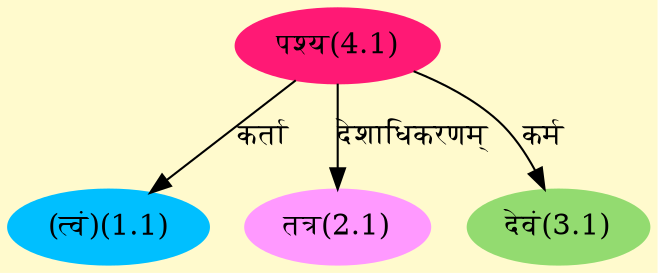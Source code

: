 digraph G{
rankdir=BT;
 compound=true;
 bgcolor="lemonchiffon1";
Node1_1 [style=filled, color="#00BFFF" label = "(त्वं)(1.1)"]
Node4_1 [style=filled, color="#FF1975" label = "पश्य(4.1)"]
Node2_1 [style=filled, color="#FF99FF" label = "तत्र(2.1)"]
Node3_1 [style=filled, color="#93DB70" label = "देवं(3.1)"]
/* Start of Relations section */

Node1_1 -> Node4_1 [  label="कर्ता"  dir="back" ]
Node2_1 -> Node4_1 [  label="देशाधिकरणम्"  dir="back" ]
Node3_1 -> Node4_1 [  label="कर्म"  dir="back" ]
}
